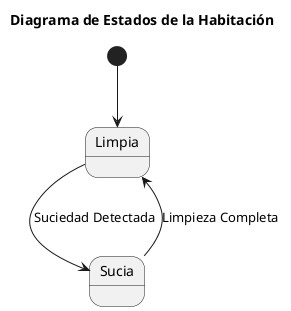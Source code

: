 @startuml
title Diagrama de Estados de la Habitación

[*] --> Limpia

Limpia --> Sucia: Suciedad Detectada
Sucia --> Limpia: Limpieza Completa



@enduml
